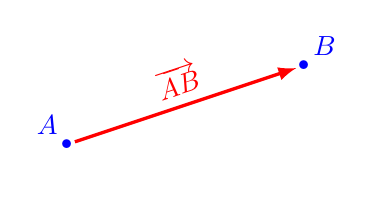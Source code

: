 ﻿%\usetikzlibrary{calc, angles}
\begin{tikzpicture}[scale=1]
\tikzset{
  vector/.style = {
    very thick,-latex
  },
  dot/.style = {
    insert path={
      node[scale=3]{.}
    }
  },
}

 % les coordonnées des points
 \path
   (0,0) coordinate (A)
   (3,1) coordinate (B)
 ;

 \path
   (A) [blue,dot] node[above left]{$A$}
   (B) [blue,dot] node[above right]{$B$}
 ;

 % les droites
% \draw[->,>=latex,thick,red] (A) -- (B)  node[midway, above, sloped]{$\vec{v}$};
\draw (A) edge[red,vector,shorten <=1mm, shorten >=1mm] node[above, sloped]{$\overrightarrow{AB}$} (B);




\end{tikzpicture}